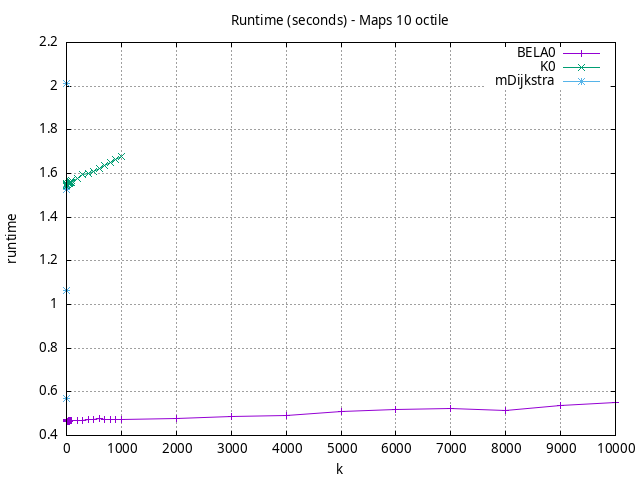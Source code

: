 #!/usr/bin/gnuplot
# -*- coding: utf-8 -*-
#
# results/maps/octile/10/random512-10.brute-force.octile.runtime.gnuplot
#
# Started on 04/03/2024 23:08:03
# Author: Carlos Linares López
set grid
set xlabel "k"
set ylabel "runtime"

set title "Runtime (seconds) - Maps 10 octile"

set terminal png enhanced font "Ariel,10"
set output 'random512-10.brute-force.octile.runtime.png'

plot "-" title "BELA0"      with linesp, "-" title "K0"      with linesp, "-" title "mDijkstra"      with linesp

	1 0.46465593000000005
	2 0.4647529
	3 0.46496571
	4 0.47002183
	5 0.46635089999999996
	6 0.4670344099999999
	7 0.47295360000000003
	8 0.47018487
	9 0.46632189
	10 0.46203004
	20 0.46221166999999996
	30 0.46623679999999995
	40 0.46657831
	50 0.4682392999999999
	60 0.46621704
	70 0.46767566999999993
	80 0.47012683000000005
	90 0.46971853
	100 0.4670805
	200 0.46954388
	300 0.4697148
	400 0.47106127000000003
	500 0.47112249
	600 0.47602073000000006
	700 0.47483243
	800 0.47263315999999994
	900 0.47398617000000004
	1000 0.47331052
	2000 0.4786362900000001
	3000 0.48500361999999997
	4000 0.4928401399999999
	5000 0.5076429200000001
	6000 0.52116321
	7000 0.52285943
	8000 0.51615961
	9000 0.53741948
	10000 0.54900982
end
	1 1.5447768
	2 1.5426100000000005
	3 1.5458483
	4 1.5483788
	5 1.5485249
	6 1.5499327
	7 1.55188
	8 1.5538881000000004
	9 1.5554663
	10 1.5481911999999998
	20 1.5481475
	30 1.5523316
	40 1.5541301000000005
	50 1.5563167999999996
	60 1.5575617000000002
	70 1.5610491
	80 1.5631856
	90 1.5663503
	100 1.5600243
	200 1.5758639000000003
	300 1.593676
	400 1.6001553
	500 1.6102451000000002
	600 1.6227414999999996
	700 1.6381842999999998
	800 1.6519795
	900 1.6640305999999996
	1000 1.6781839999999997
end
	1 0.5706146800000002
	2 1.0663901
	3 1.5250092000000002
	4 2.0108329000000005
end
